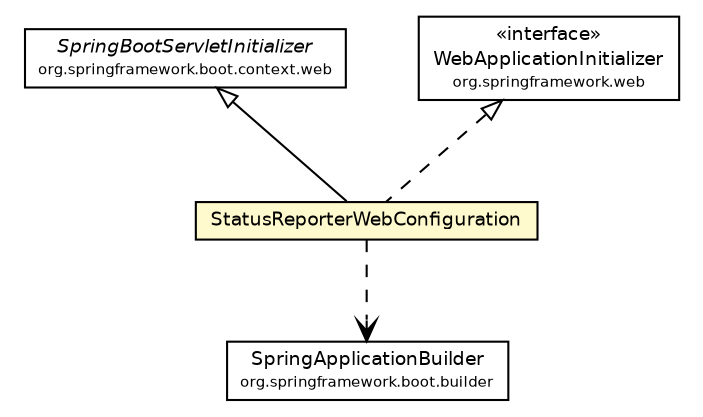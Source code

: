 #!/usr/local/bin/dot
#
# Class diagram 
# Generated by UMLGraph version R5_6-24-gf6e263 (http://www.umlgraph.org/)
#

digraph G {
	edge [fontname="Helvetica",fontsize=10,labelfontname="Helvetica",labelfontsize=10];
	node [fontname="Helvetica",fontsize=10,shape=plaintext];
	nodesep=0.25;
	ranksep=0.5;
	// net.ljcomputing.sr.config.StatusReporterWebConfiguration
	c2783 [label=<<table title="net.ljcomputing.sr.config.StatusReporterWebConfiguration" border="0" cellborder="1" cellspacing="0" cellpadding="2" port="p" bgcolor="lemonChiffon" href="./StatusReporterWebConfiguration.html">
		<tr><td><table border="0" cellspacing="0" cellpadding="1">
<tr><td align="center" balign="center"> StatusReporterWebConfiguration </td></tr>
		</table></td></tr>
		</table>>, URL="./StatusReporterWebConfiguration.html", fontname="Helvetica", fontcolor="black", fontsize=9.0];
	//net.ljcomputing.sr.config.StatusReporterWebConfiguration extends org.springframework.boot.context.web.SpringBootServletInitializer
	c2787:p -> c2783:p [dir=back,arrowtail=empty];
	//net.ljcomputing.sr.config.StatusReporterWebConfiguration implements org.springframework.web.WebApplicationInitializer
	c2788:p -> c2783:p [dir=back,arrowtail=empty,style=dashed];
	// net.ljcomputing.sr.config.StatusReporterWebConfiguration DEPEND org.springframework.boot.builder.SpringApplicationBuilder
	c2783:p -> c2789:p [taillabel="", label="", headlabel="", fontname="Helvetica", fontcolor="black", fontsize=10.0, color="black", arrowhead=open, style=dashed];
	// org.springframework.web.WebApplicationInitializer
	c2788 [label=<<table title="org.springframework.web.WebApplicationInitializer" border="0" cellborder="1" cellspacing="0" cellpadding="2" port="p">
		<tr><td><table border="0" cellspacing="0" cellpadding="1">
<tr><td align="center" balign="center"> &#171;interface&#187; </td></tr>
<tr><td align="center" balign="center"> WebApplicationInitializer </td></tr>
<tr><td align="center" balign="center"><font point-size="7.0"> org.springframework.web </font></td></tr>
		</table></td></tr>
		</table>>, URL="null", fontname="Helvetica", fontcolor="black", fontsize=9.0];
	// org.springframework.boot.context.web.SpringBootServletInitializer
	c2787 [label=<<table title="org.springframework.boot.context.web.SpringBootServletInitializer" border="0" cellborder="1" cellspacing="0" cellpadding="2" port="p">
		<tr><td><table border="0" cellspacing="0" cellpadding="1">
<tr><td align="center" balign="center"><font face="Helvetica-Oblique"> SpringBootServletInitializer </font></td></tr>
<tr><td align="center" balign="center"><font point-size="7.0"> org.springframework.boot.context.web </font></td></tr>
		</table></td></tr>
		</table>>, URL="null", fontname="Helvetica", fontcolor="black", fontsize=9.0];
	// org.springframework.boot.builder.SpringApplicationBuilder
	c2789 [label=<<table title="org.springframework.boot.builder.SpringApplicationBuilder" border="0" cellborder="1" cellspacing="0" cellpadding="2" port="p">
		<tr><td><table border="0" cellspacing="0" cellpadding="1">
<tr><td align="center" balign="center"> SpringApplicationBuilder </td></tr>
<tr><td align="center" balign="center"><font point-size="7.0"> org.springframework.boot.builder </font></td></tr>
		</table></td></tr>
		</table>>, URL="null", fontname="Helvetica", fontcolor="black", fontsize=9.0];
}

